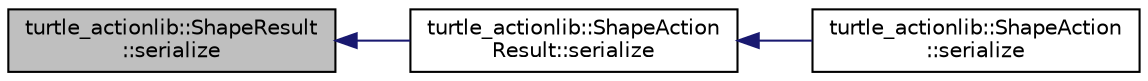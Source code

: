 digraph "turtle_actionlib::ShapeResult::serialize"
{
  edge [fontname="Helvetica",fontsize="10",labelfontname="Helvetica",labelfontsize="10"];
  node [fontname="Helvetica",fontsize="10",shape=record];
  rankdir="LR";
  Node1 [label="turtle_actionlib::ShapeResult\l::serialize",height=0.2,width=0.4,color="black", fillcolor="grey75", style="filled" fontcolor="black"];
  Node1 -> Node2 [dir="back",color="midnightblue",fontsize="10",style="solid",fontname="Helvetica"];
  Node2 [label="turtle_actionlib::ShapeAction\lResult::serialize",height=0.2,width=0.4,color="black", fillcolor="white", style="filled",URL="$classturtle__actionlib_1_1_shape_action_result.html#ad43642fcd36e7140f0c678f8b592e88a"];
  Node2 -> Node3 [dir="back",color="midnightblue",fontsize="10",style="solid",fontname="Helvetica"];
  Node3 [label="turtle_actionlib::ShapeAction\l::serialize",height=0.2,width=0.4,color="black", fillcolor="white", style="filled",URL="$classturtle__actionlib_1_1_shape_action.html#a6810127b9473fde47ad4c979422e857c"];
}
